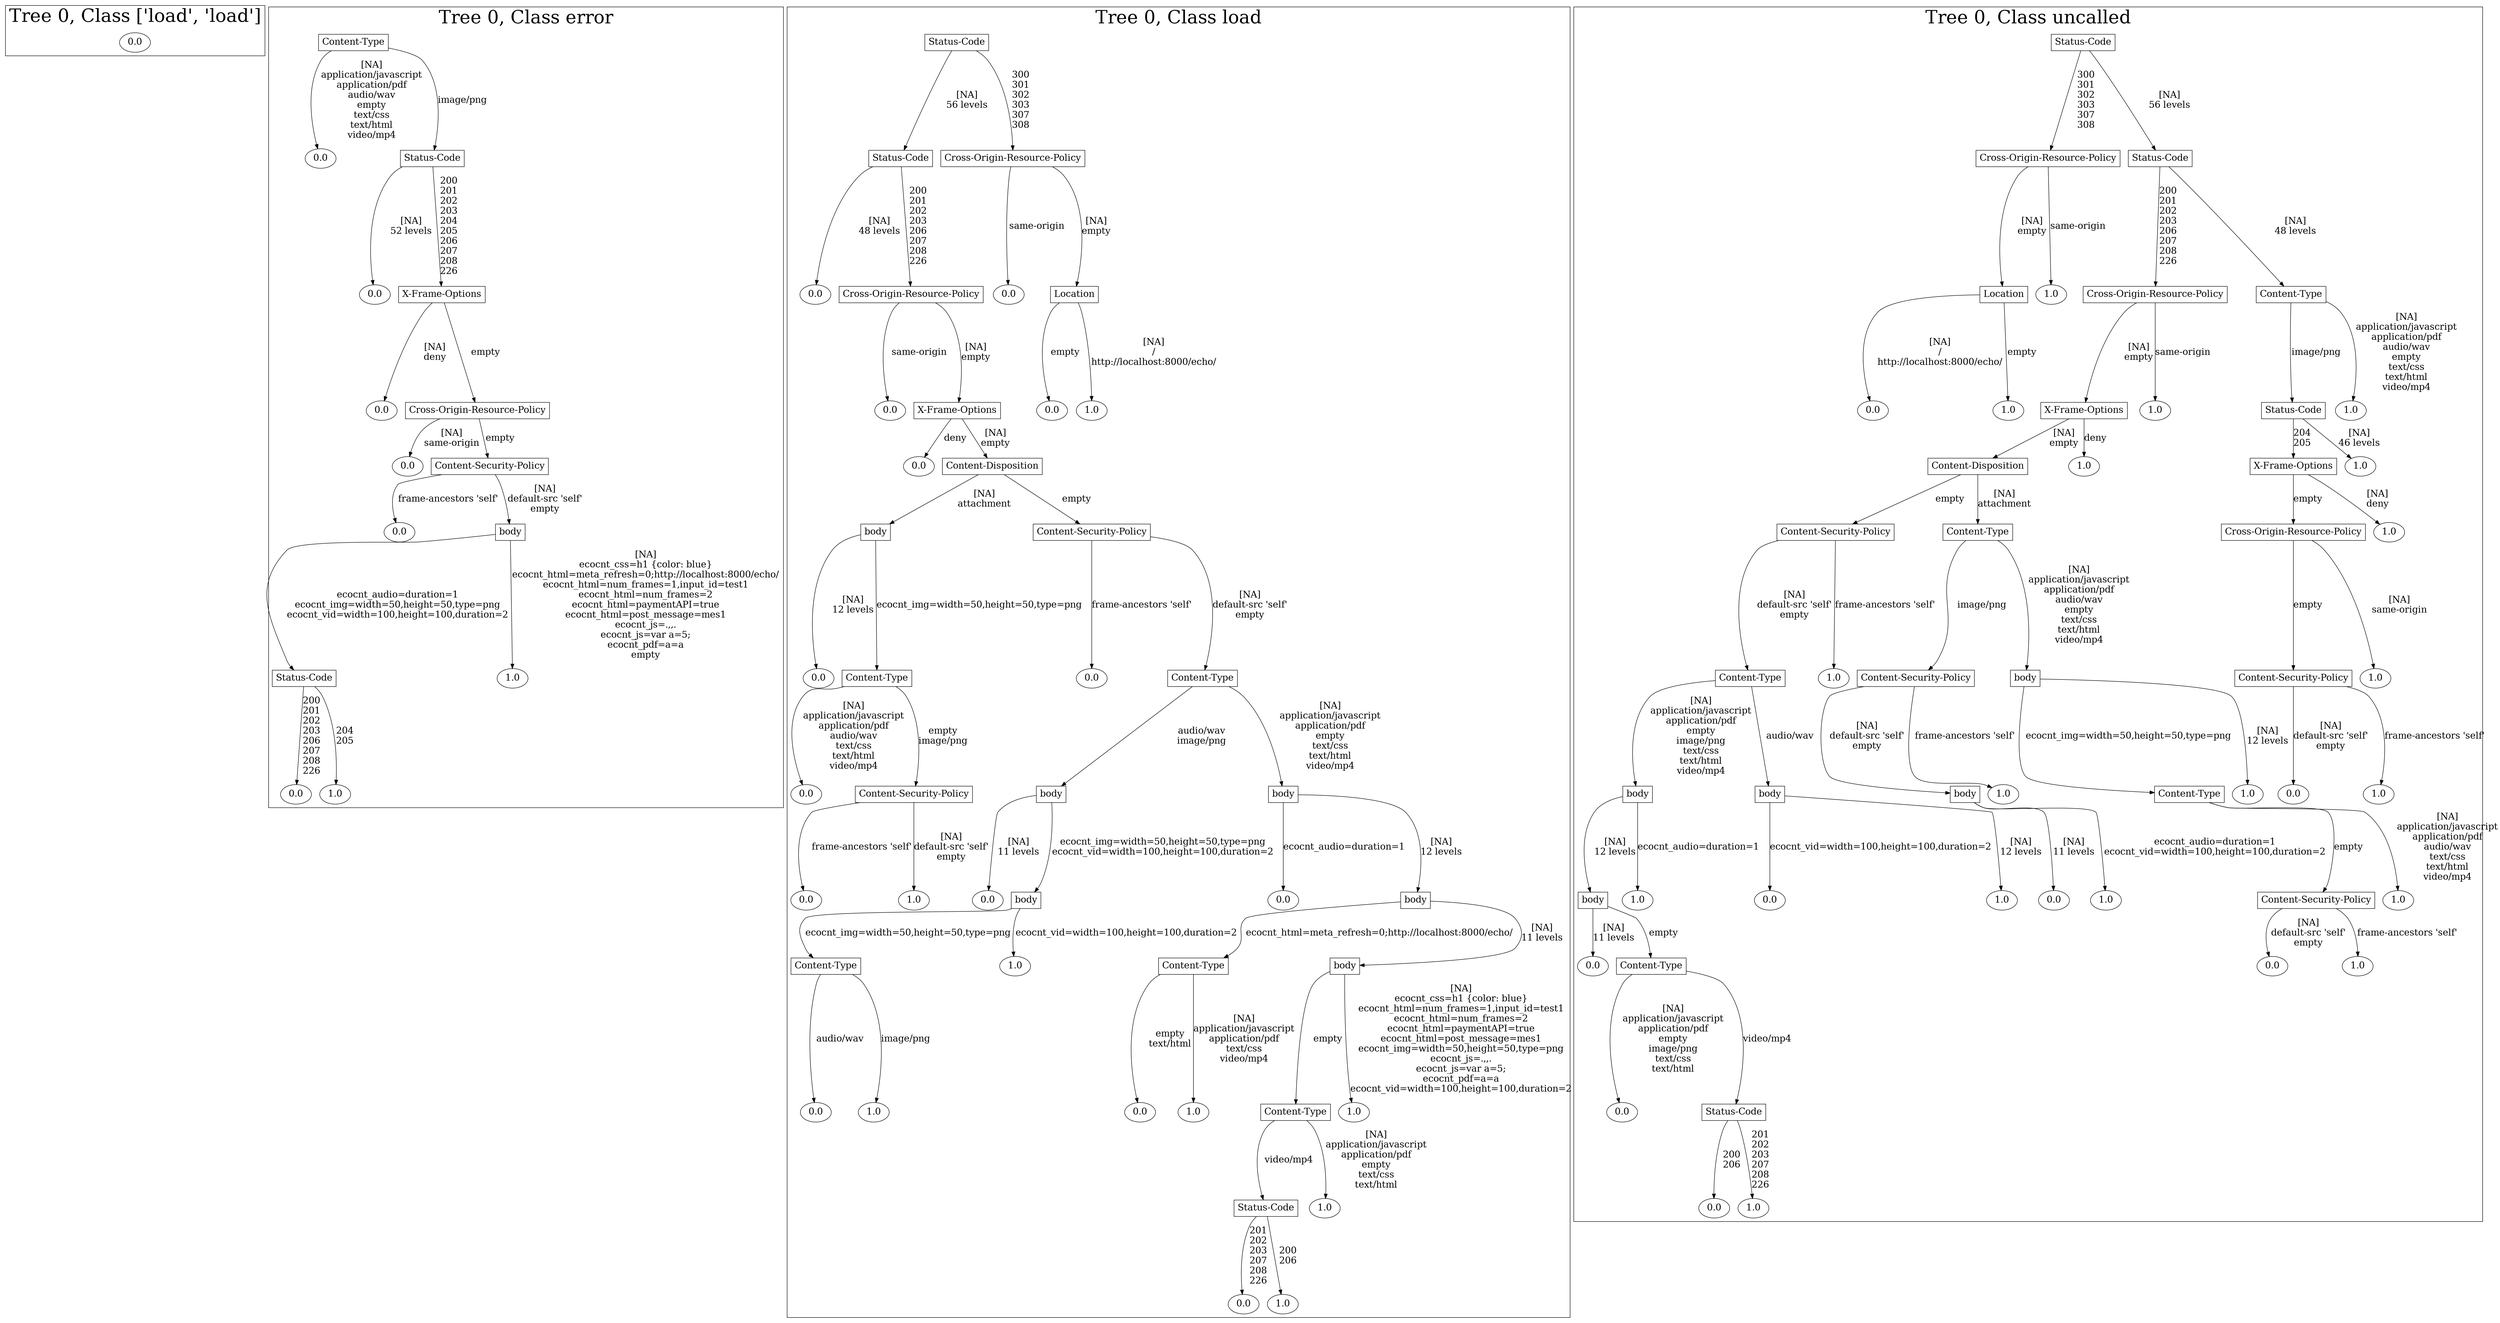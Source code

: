 /*
Generated by:
    http://https://github.com/h2oai/h2o-3/tree/master/h2o-genmodel/src/main/java/hex/genmodel/tools/PrintMojo.java
*/

/*
On a mac:

$ brew install graphviz
$ dot -Tpng file.gv -o file.png
$ open file.png
*/

digraph G {

subgraph cluster_0 {
/* Nodes */

/* Level 0 */
{
"SG_0_Node_0" [fontsize=20, label="0.0"]
}

/* Edges */

fontsize=40
label="Tree 0, Class ['load', 'load']"
}

subgraph cluster_1 {
/* Nodes */

/* Level 0 */
{
"SG_1_Node_0" [shape=box, fontsize=20, label="Content-Type"]
}

/* Level 1 */
{
"SG_1_Node_7" [fontsize=20, label="0.0"]
"SG_1_Node_1" [shape=box, fontsize=20, label="Status-Code"]
}

/* Level 2 */
{
"SG_1_Node_8" [fontsize=20, label="0.0"]
"SG_1_Node_2" [shape=box, fontsize=20, label="X-Frame-Options"]
}

/* Level 3 */
{
"SG_1_Node_9" [fontsize=20, label="0.0"]
"SG_1_Node_3" [shape=box, fontsize=20, label="Cross-Origin-Resource-Policy"]
}

/* Level 4 */
{
"SG_1_Node_10" [fontsize=20, label="0.0"]
"SG_1_Node_4" [shape=box, fontsize=20, label="Content-Security-Policy"]
}

/* Level 5 */
{
"SG_1_Node_11" [fontsize=20, label="0.0"]
"SG_1_Node_5" [shape=box, fontsize=20, label="body"]
}

/* Level 6 */
{
"SG_1_Node_6" [shape=box, fontsize=20, label="Status-Code"]
"SG_1_Node_12" [fontsize=20, label="1.0"]
}

/* Level 7 */
{
"SG_1_Node_13" [fontsize=20, label="0.0"]
"SG_1_Node_14" [fontsize=20, label="1.0"]
}

/* Edges */
"SG_1_Node_0" -> "SG_1_Node_7" [fontsize=20, label="[NA]
application/javascript
application/pdf
audio/wav
empty
text/css
text/html
video/mp4
"]
"SG_1_Node_0" -> "SG_1_Node_1" [fontsize=20, label="image/png
"]
"SG_1_Node_1" -> "SG_1_Node_8" [fontsize=20, label="[NA]
52 levels
"]
"SG_1_Node_1" -> "SG_1_Node_2" [fontsize=20, label="200
201
202
203
204
205
206
207
208
226
"]
"SG_1_Node_2" -> "SG_1_Node_9" [fontsize=20, label="[NA]
deny
"]
"SG_1_Node_2" -> "SG_1_Node_3" [fontsize=20, label="empty
"]
"SG_1_Node_3" -> "SG_1_Node_10" [fontsize=20, label="[NA]
same-origin
"]
"SG_1_Node_3" -> "SG_1_Node_4" [fontsize=20, label="empty
"]
"SG_1_Node_4" -> "SG_1_Node_11" [fontsize=20, label="frame-ancestors 'self'
"]
"SG_1_Node_4" -> "SG_1_Node_5" [fontsize=20, label="[NA]
default-src 'self'
empty
"]
"SG_1_Node_5" -> "SG_1_Node_6" [fontsize=20, label="ecocnt_audio=duration=1
ecocnt_img=width=50,height=50,type=png
ecocnt_vid=width=100,height=100,duration=2
"]
"SG_1_Node_5" -> "SG_1_Node_12" [fontsize=20, label="[NA]
ecocnt_css=h1 {color: blue}
ecocnt_html=meta_refresh=0;http://localhost:8000/echo/
ecocnt_html=num_frames=1,input_id=test1
ecocnt_html=num_frames=2
ecocnt_html=paymentAPI=true
ecocnt_html=post_message=mes1
ecocnt_js=.,,.
ecocnt_js=var a=5;
ecocnt_pdf=a=a
empty
"]
"SG_1_Node_6" -> "SG_1_Node_13" [fontsize=20, label="200
201
202
203
206
207
208
226
"]
"SG_1_Node_6" -> "SG_1_Node_14" [fontsize=20, label="204
205
"]

fontsize=40
label="Tree 0, Class error"
}

subgraph cluster_2 {
/* Nodes */

/* Level 0 */
{
"SG_2_Node_0" [shape=box, fontsize=20, label="Status-Code"]
}

/* Level 1 */
{
"SG_2_Node_1" [shape=box, fontsize=20, label="Status-Code"]
"SG_2_Node_2" [shape=box, fontsize=20, label="Cross-Origin-Resource-Policy"]
}

/* Level 2 */
{
"SG_2_Node_22" [fontsize=20, label="0.0"]
"SG_2_Node_3" [shape=box, fontsize=20, label="Cross-Origin-Resource-Policy"]
"SG_2_Node_23" [fontsize=20, label="0.0"]
"SG_2_Node_4" [shape=box, fontsize=20, label="Location"]
}

/* Level 3 */
{
"SG_2_Node_24" [fontsize=20, label="0.0"]
"SG_2_Node_5" [shape=box, fontsize=20, label="X-Frame-Options"]
"SG_2_Node_25" [fontsize=20, label="0.0"]
"SG_2_Node_26" [fontsize=20, label="1.0"]
}

/* Level 4 */
{
"SG_2_Node_27" [fontsize=20, label="0.0"]
"SG_2_Node_6" [shape=box, fontsize=20, label="Content-Disposition"]
}

/* Level 5 */
{
"SG_2_Node_7" [shape=box, fontsize=20, label="body"]
"SG_2_Node_8" [shape=box, fontsize=20, label="Content-Security-Policy"]
}

/* Level 6 */
{
"SG_2_Node_28" [fontsize=20, label="0.0"]
"SG_2_Node_9" [shape=box, fontsize=20, label="Content-Type"]
"SG_2_Node_29" [fontsize=20, label="0.0"]
"SG_2_Node_10" [shape=box, fontsize=20, label="Content-Type"]
}

/* Level 7 */
{
"SG_2_Node_30" [fontsize=20, label="0.0"]
"SG_2_Node_11" [shape=box, fontsize=20, label="Content-Security-Policy"]
"SG_2_Node_12" [shape=box, fontsize=20, label="body"]
"SG_2_Node_13" [shape=box, fontsize=20, label="body"]
}

/* Level 8 */
{
"SG_2_Node_31" [fontsize=20, label="0.0"]
"SG_2_Node_32" [fontsize=20, label="1.0"]
"SG_2_Node_33" [fontsize=20, label="0.0"]
"SG_2_Node_14" [shape=box, fontsize=20, label="body"]
"SG_2_Node_34" [fontsize=20, label="0.0"]
"SG_2_Node_15" [shape=box, fontsize=20, label="body"]
}

/* Level 9 */
{
"SG_2_Node_16" [shape=box, fontsize=20, label="Content-Type"]
"SG_2_Node_35" [fontsize=20, label="1.0"]
"SG_2_Node_17" [shape=box, fontsize=20, label="Content-Type"]
"SG_2_Node_18" [shape=box, fontsize=20, label="body"]
}

/* Level 10 */
{
"SG_2_Node_36" [fontsize=20, label="0.0"]
"SG_2_Node_37" [fontsize=20, label="1.0"]
"SG_2_Node_38" [fontsize=20, label="0.0"]
"SG_2_Node_39" [fontsize=20, label="1.0"]
"SG_2_Node_19" [shape=box, fontsize=20, label="Content-Type"]
"SG_2_Node_40" [fontsize=20, label="1.0"]
}

/* Level 11 */
{
"SG_2_Node_21" [shape=box, fontsize=20, label="Status-Code"]
"SG_2_Node_41" [fontsize=20, label="1.0"]
}

/* Level 12 */
{
"SG_2_Node_42" [fontsize=20, label="0.0"]
"SG_2_Node_43" [fontsize=20, label="1.0"]
}

/* Edges */
"SG_2_Node_0" -> "SG_2_Node_1" [fontsize=20, label="[NA]
56 levels
"]
"SG_2_Node_0" -> "SG_2_Node_2" [fontsize=20, label="300
301
302
303
307
308
"]
"SG_2_Node_2" -> "SG_2_Node_23" [fontsize=20, label="same-origin
"]
"SG_2_Node_2" -> "SG_2_Node_4" [fontsize=20, label="[NA]
empty
"]
"SG_2_Node_4" -> "SG_2_Node_25" [fontsize=20, label="empty
"]
"SG_2_Node_4" -> "SG_2_Node_26" [fontsize=20, label="[NA]
/
http://localhost:8000/echo/
"]
"SG_2_Node_1" -> "SG_2_Node_22" [fontsize=20, label="[NA]
48 levels
"]
"SG_2_Node_1" -> "SG_2_Node_3" [fontsize=20, label="200
201
202
203
206
207
208
226
"]
"SG_2_Node_3" -> "SG_2_Node_24" [fontsize=20, label="same-origin
"]
"SG_2_Node_3" -> "SG_2_Node_5" [fontsize=20, label="[NA]
empty
"]
"SG_2_Node_5" -> "SG_2_Node_27" [fontsize=20, label="deny
"]
"SG_2_Node_5" -> "SG_2_Node_6" [fontsize=20, label="[NA]
empty
"]
"SG_2_Node_6" -> "SG_2_Node_7" [fontsize=20, label="[NA]
attachment
"]
"SG_2_Node_6" -> "SG_2_Node_8" [fontsize=20, label="empty
"]
"SG_2_Node_8" -> "SG_2_Node_29" [fontsize=20, label="frame-ancestors 'self'
"]
"SG_2_Node_8" -> "SG_2_Node_10" [fontsize=20, label="[NA]
default-src 'self'
empty
"]
"SG_2_Node_10" -> "SG_2_Node_12" [fontsize=20, label="audio/wav
image/png
"]
"SG_2_Node_10" -> "SG_2_Node_13" [fontsize=20, label="[NA]
application/javascript
application/pdf
empty
text/css
text/html
video/mp4
"]
"SG_2_Node_13" -> "SG_2_Node_34" [fontsize=20, label="ecocnt_audio=duration=1
"]
"SG_2_Node_13" -> "SG_2_Node_15" [fontsize=20, label="[NA]
12 levels
"]
"SG_2_Node_15" -> "SG_2_Node_17" [fontsize=20, label="ecocnt_html=meta_refresh=0;http://localhost:8000/echo/
"]
"SG_2_Node_15" -> "SG_2_Node_18" [fontsize=20, label="[NA]
11 levels
"]
"SG_2_Node_18" -> "SG_2_Node_19" [fontsize=20, label="empty
"]
"SG_2_Node_18" -> "SG_2_Node_40" [fontsize=20, label="[NA]
ecocnt_css=h1 {color: blue}
ecocnt_html=num_frames=1,input_id=test1
ecocnt_html=num_frames=2
ecocnt_html=paymentAPI=true
ecocnt_html=post_message=mes1
ecocnt_img=width=50,height=50,type=png
ecocnt_js=.,,.
ecocnt_js=var a=5;
ecocnt_pdf=a=a
ecocnt_vid=width=100,height=100,duration=2
"]
"SG_2_Node_19" -> "SG_2_Node_21" [fontsize=20, label="video/mp4
"]
"SG_2_Node_19" -> "SG_2_Node_41" [fontsize=20, label="[NA]
application/javascript
application/pdf
empty
text/css
text/html
"]
"SG_2_Node_21" -> "SG_2_Node_42" [fontsize=20, label="201
202
203
207
208
226
"]
"SG_2_Node_21" -> "SG_2_Node_43" [fontsize=20, label="200
206
"]
"SG_2_Node_17" -> "SG_2_Node_38" [fontsize=20, label="empty
text/html
"]
"SG_2_Node_17" -> "SG_2_Node_39" [fontsize=20, label="[NA]
application/javascript
application/pdf
text/css
video/mp4
"]
"SG_2_Node_12" -> "SG_2_Node_33" [fontsize=20, label="[NA]
11 levels
"]
"SG_2_Node_12" -> "SG_2_Node_14" [fontsize=20, label="ecocnt_img=width=50,height=50,type=png
ecocnt_vid=width=100,height=100,duration=2
"]
"SG_2_Node_14" -> "SG_2_Node_16" [fontsize=20, label="ecocnt_img=width=50,height=50,type=png
"]
"SG_2_Node_14" -> "SG_2_Node_35" [fontsize=20, label="ecocnt_vid=width=100,height=100,duration=2
"]
"SG_2_Node_16" -> "SG_2_Node_36" [fontsize=20, label="audio/wav
"]
"SG_2_Node_16" -> "SG_2_Node_37" [fontsize=20, label="image/png
"]
"SG_2_Node_7" -> "SG_2_Node_28" [fontsize=20, label="[NA]
12 levels
"]
"SG_2_Node_7" -> "SG_2_Node_9" [fontsize=20, label="ecocnt_img=width=50,height=50,type=png
"]
"SG_2_Node_9" -> "SG_2_Node_30" [fontsize=20, label="[NA]
application/javascript
application/pdf
audio/wav
text/css
text/html
video/mp4
"]
"SG_2_Node_9" -> "SG_2_Node_11" [fontsize=20, label="empty
image/png
"]
"SG_2_Node_11" -> "SG_2_Node_31" [fontsize=20, label="frame-ancestors 'self'
"]
"SG_2_Node_11" -> "SG_2_Node_32" [fontsize=20, label="[NA]
default-src 'self'
empty
"]

fontsize=40
label="Tree 0, Class load"
}

subgraph cluster_3 {
/* Nodes */

/* Level 0 */
{
"SG_3_Node_0" [shape=box, fontsize=20, label="Status-Code"]
}

/* Level 1 */
{
"SG_3_Node_1" [shape=box, fontsize=20, label="Cross-Origin-Resource-Policy"]
"SG_3_Node_2" [shape=box, fontsize=20, label="Status-Code"]
}

/* Level 2 */
{
"SG_3_Node_3" [shape=box, fontsize=20, label="Location"]
"SG_3_Node_26" [fontsize=20, label="1.0"]
"SG_3_Node_4" [shape=box, fontsize=20, label="Cross-Origin-Resource-Policy"]
"SG_3_Node_5" [shape=box, fontsize=20, label="Content-Type"]
}

/* Level 3 */
{
"SG_3_Node_27" [fontsize=20, label="0.0"]
"SG_3_Node_28" [fontsize=20, label="1.0"]
"SG_3_Node_6" [shape=box, fontsize=20, label="X-Frame-Options"]
"SG_3_Node_29" [fontsize=20, label="1.0"]
"SG_3_Node_7" [shape=box, fontsize=20, label="Status-Code"]
"SG_3_Node_30" [fontsize=20, label="1.0"]
}

/* Level 4 */
{
"SG_3_Node_8" [shape=box, fontsize=20, label="Content-Disposition"]
"SG_3_Node_31" [fontsize=20, label="1.0"]
"SG_3_Node_9" [shape=box, fontsize=20, label="X-Frame-Options"]
"SG_3_Node_32" [fontsize=20, label="1.0"]
}

/* Level 5 */
{
"SG_3_Node_10" [shape=box, fontsize=20, label="Content-Security-Policy"]
"SG_3_Node_11" [shape=box, fontsize=20, label="Content-Type"]
"SG_3_Node_12" [shape=box, fontsize=20, label="Cross-Origin-Resource-Policy"]
"SG_3_Node_33" [fontsize=20, label="1.0"]
}

/* Level 6 */
{
"SG_3_Node_13" [shape=box, fontsize=20, label="Content-Type"]
"SG_3_Node_34" [fontsize=20, label="1.0"]
"SG_3_Node_14" [shape=box, fontsize=20, label="Content-Security-Policy"]
"SG_3_Node_15" [shape=box, fontsize=20, label="body"]
"SG_3_Node_16" [shape=box, fontsize=20, label="Content-Security-Policy"]
"SG_3_Node_35" [fontsize=20, label="1.0"]
}

/* Level 7 */
{
"SG_3_Node_17" [shape=box, fontsize=20, label="body"]
"SG_3_Node_18" [shape=box, fontsize=20, label="body"]
"SG_3_Node_19" [shape=box, fontsize=20, label="body"]
"SG_3_Node_36" [fontsize=20, label="1.0"]
"SG_3_Node_20" [shape=box, fontsize=20, label="Content-Type"]
"SG_3_Node_37" [fontsize=20, label="1.0"]
"SG_3_Node_38" [fontsize=20, label="0.0"]
"SG_3_Node_39" [fontsize=20, label="1.0"]
}

/* Level 8 */
{
"SG_3_Node_21" [shape=box, fontsize=20, label="body"]
"SG_3_Node_40" [fontsize=20, label="1.0"]
"SG_3_Node_41" [fontsize=20, label="0.0"]
"SG_3_Node_42" [fontsize=20, label="1.0"]
"SG_3_Node_43" [fontsize=20, label="0.0"]
"SG_3_Node_44" [fontsize=20, label="1.0"]
"SG_3_Node_22" [shape=box, fontsize=20, label="Content-Security-Policy"]
"SG_3_Node_45" [fontsize=20, label="1.0"]
}

/* Level 9 */
{
"SG_3_Node_46" [fontsize=20, label="0.0"]
"SG_3_Node_24" [shape=box, fontsize=20, label="Content-Type"]
"SG_3_Node_47" [fontsize=20, label="0.0"]
"SG_3_Node_48" [fontsize=20, label="1.0"]
}

/* Level 10 */
{
"SG_3_Node_49" [fontsize=20, label="0.0"]
"SG_3_Node_25" [shape=box, fontsize=20, label="Status-Code"]
}

/* Level 11 */
{
"SG_3_Node_50" [fontsize=20, label="0.0"]
"SG_3_Node_51" [fontsize=20, label="1.0"]
}

/* Edges */
"SG_3_Node_0" -> "SG_3_Node_1" [fontsize=20, label="300
301
302
303
307
308
"]
"SG_3_Node_0" -> "SG_3_Node_2" [fontsize=20, label="[NA]
56 levels
"]
"SG_3_Node_2" -> "SG_3_Node_4" [fontsize=20, label="200
201
202
203
206
207
208
226
"]
"SG_3_Node_2" -> "SG_3_Node_5" [fontsize=20, label="[NA]
48 levels
"]
"SG_3_Node_5" -> "SG_3_Node_7" [fontsize=20, label="image/png
"]
"SG_3_Node_5" -> "SG_3_Node_30" [fontsize=20, label="[NA]
application/javascript
application/pdf
audio/wav
empty
text/css
text/html
video/mp4
"]
"SG_3_Node_7" -> "SG_3_Node_9" [fontsize=20, label="204
205
"]
"SG_3_Node_7" -> "SG_3_Node_32" [fontsize=20, label="[NA]
46 levels
"]
"SG_3_Node_9" -> "SG_3_Node_12" [fontsize=20, label="empty
"]
"SG_3_Node_9" -> "SG_3_Node_33" [fontsize=20, label="[NA]
deny
"]
"SG_3_Node_12" -> "SG_3_Node_16" [fontsize=20, label="empty
"]
"SG_3_Node_12" -> "SG_3_Node_35" [fontsize=20, label="[NA]
same-origin
"]
"SG_3_Node_16" -> "SG_3_Node_38" [fontsize=20, label="[NA]
default-src 'self'
empty
"]
"SG_3_Node_16" -> "SG_3_Node_39" [fontsize=20, label="frame-ancestors 'self'
"]
"SG_3_Node_4" -> "SG_3_Node_6" [fontsize=20, label="[NA]
empty
"]
"SG_3_Node_4" -> "SG_3_Node_29" [fontsize=20, label="same-origin
"]
"SG_3_Node_6" -> "SG_3_Node_8" [fontsize=20, label="[NA]
empty
"]
"SG_3_Node_6" -> "SG_3_Node_31" [fontsize=20, label="deny
"]
"SG_3_Node_8" -> "SG_3_Node_10" [fontsize=20, label="empty
"]
"SG_3_Node_8" -> "SG_3_Node_11" [fontsize=20, label="[NA]
attachment
"]
"SG_3_Node_11" -> "SG_3_Node_14" [fontsize=20, label="image/png
"]
"SG_3_Node_11" -> "SG_3_Node_15" [fontsize=20, label="[NA]
application/javascript
application/pdf
audio/wav
empty
text/css
text/html
video/mp4
"]
"SG_3_Node_15" -> "SG_3_Node_20" [fontsize=20, label="ecocnt_img=width=50,height=50,type=png
"]
"SG_3_Node_15" -> "SG_3_Node_37" [fontsize=20, label="[NA]
12 levels
"]
"SG_3_Node_20" -> "SG_3_Node_22" [fontsize=20, label="empty
"]
"SG_3_Node_20" -> "SG_3_Node_45" [fontsize=20, label="[NA]
application/javascript
application/pdf
audio/wav
text/css
text/html
video/mp4
"]
"SG_3_Node_22" -> "SG_3_Node_47" [fontsize=20, label="[NA]
default-src 'self'
empty
"]
"SG_3_Node_22" -> "SG_3_Node_48" [fontsize=20, label="frame-ancestors 'self'
"]
"SG_3_Node_14" -> "SG_3_Node_19" [fontsize=20, label="[NA]
default-src 'self'
empty
"]
"SG_3_Node_14" -> "SG_3_Node_36" [fontsize=20, label="frame-ancestors 'self'
"]
"SG_3_Node_19" -> "SG_3_Node_43" [fontsize=20, label="[NA]
11 levels
"]
"SG_3_Node_19" -> "SG_3_Node_44" [fontsize=20, label="ecocnt_audio=duration=1
ecocnt_vid=width=100,height=100,duration=2
"]
"SG_3_Node_10" -> "SG_3_Node_13" [fontsize=20, label="[NA]
default-src 'self'
empty
"]
"SG_3_Node_10" -> "SG_3_Node_34" [fontsize=20, label="frame-ancestors 'self'
"]
"SG_3_Node_13" -> "SG_3_Node_17" [fontsize=20, label="[NA]
application/javascript
application/pdf
empty
image/png
text/css
text/html
video/mp4
"]
"SG_3_Node_13" -> "SG_3_Node_18" [fontsize=20, label="audio/wav
"]
"SG_3_Node_18" -> "SG_3_Node_41" [fontsize=20, label="ecocnt_vid=width=100,height=100,duration=2
"]
"SG_3_Node_18" -> "SG_3_Node_42" [fontsize=20, label="[NA]
12 levels
"]
"SG_3_Node_17" -> "SG_3_Node_21" [fontsize=20, label="[NA]
12 levels
"]
"SG_3_Node_17" -> "SG_3_Node_40" [fontsize=20, label="ecocnt_audio=duration=1
"]
"SG_3_Node_21" -> "SG_3_Node_46" [fontsize=20, label="[NA]
11 levels
"]
"SG_3_Node_21" -> "SG_3_Node_24" [fontsize=20, label="empty
"]
"SG_3_Node_24" -> "SG_3_Node_49" [fontsize=20, label="[NA]
application/javascript
application/pdf
empty
image/png
text/css
text/html
"]
"SG_3_Node_24" -> "SG_3_Node_25" [fontsize=20, label="video/mp4
"]
"SG_3_Node_25" -> "SG_3_Node_50" [fontsize=20, label="200
206
"]
"SG_3_Node_25" -> "SG_3_Node_51" [fontsize=20, label="201
202
203
207
208
226
"]
"SG_3_Node_1" -> "SG_3_Node_3" [fontsize=20, label="[NA]
empty
"]
"SG_3_Node_1" -> "SG_3_Node_26" [fontsize=20, label="same-origin
"]
"SG_3_Node_3" -> "SG_3_Node_27" [fontsize=20, label="[NA]
/
http://localhost:8000/echo/
"]
"SG_3_Node_3" -> "SG_3_Node_28" [fontsize=20, label="empty
"]

fontsize=40
label="Tree 0, Class uncalled"
}

}

